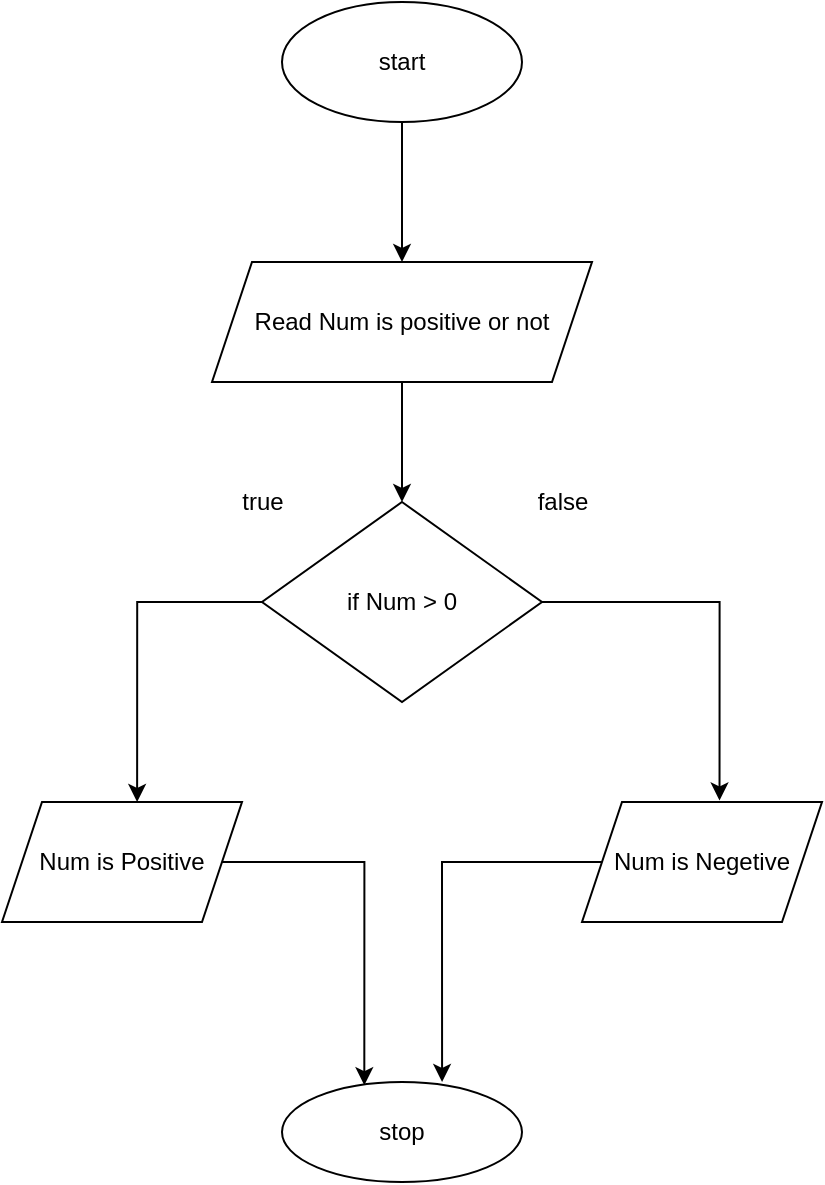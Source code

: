 <mxfile version="16.1.2" type="device"><diagram id="TQkKWQq0xVOM9KyEgFCQ" name="Page-1"><mxGraphModel dx="510" dy="641" grid="1" gridSize="10" guides="1" tooltips="1" connect="1" arrows="1" fold="1" page="1" pageScale="1" pageWidth="850" pageHeight="1100" math="0" shadow="0"><root><mxCell id="0"/><mxCell id="1" parent="0"/><mxCell id="jBJDpqaXCQOb9ld2slz2-1" style="edgeStyle=orthogonalEdgeStyle;rounded=0;orthogonalLoop=1;jettySize=auto;html=1;entryX=0.5;entryY=0;entryDx=0;entryDy=0;" edge="1" parent="1" source="jBJDpqaXCQOb9ld2slz2-2" target="jBJDpqaXCQOb9ld2slz2-7"><mxGeometry relative="1" as="geometry"/></mxCell><mxCell id="jBJDpqaXCQOb9ld2slz2-2" value="start" style="ellipse;whiteSpace=wrap;html=1;" vertex="1" parent="1"><mxGeometry x="780" y="100" width="120" height="60" as="geometry"/></mxCell><mxCell id="jBJDpqaXCQOb9ld2slz2-3" style="edgeStyle=orthogonalEdgeStyle;rounded=0;orthogonalLoop=1;jettySize=auto;html=1;entryX=0.563;entryY=0;entryDx=0;entryDy=0;entryPerimeter=0;" edge="1" parent="1" source="jBJDpqaXCQOb9ld2slz2-5" target="jBJDpqaXCQOb9ld2slz2-11"><mxGeometry relative="1" as="geometry"/></mxCell><mxCell id="jBJDpqaXCQOb9ld2slz2-4" style="edgeStyle=orthogonalEdgeStyle;rounded=0;orthogonalLoop=1;jettySize=auto;html=1;entryX=0.573;entryY=-0.013;entryDx=0;entryDy=0;entryPerimeter=0;" edge="1" parent="1" source="jBJDpqaXCQOb9ld2slz2-5" target="jBJDpqaXCQOb9ld2slz2-9"><mxGeometry relative="1" as="geometry"/></mxCell><mxCell id="jBJDpqaXCQOb9ld2slz2-5" value="if Num &amp;gt; 0" style="rhombus;whiteSpace=wrap;html=1;" vertex="1" parent="1"><mxGeometry x="770" y="350" width="140" height="100" as="geometry"/></mxCell><mxCell id="jBJDpqaXCQOb9ld2slz2-6" style="edgeStyle=orthogonalEdgeStyle;rounded=0;orthogonalLoop=1;jettySize=auto;html=1;exitX=0.5;exitY=1;exitDx=0;exitDy=0;entryX=0.5;entryY=0;entryDx=0;entryDy=0;" edge="1" parent="1" source="jBJDpqaXCQOb9ld2slz2-7" target="jBJDpqaXCQOb9ld2slz2-5"><mxGeometry relative="1" as="geometry"/></mxCell><mxCell id="jBJDpqaXCQOb9ld2slz2-7" value="Read Num is positive or not" style="shape=parallelogram;perimeter=parallelogramPerimeter;whiteSpace=wrap;html=1;fixedSize=1;" vertex="1" parent="1"><mxGeometry x="745" y="230" width="190" height="60" as="geometry"/></mxCell><mxCell id="jBJDpqaXCQOb9ld2slz2-8" style="edgeStyle=orthogonalEdgeStyle;rounded=0;orthogonalLoop=1;jettySize=auto;html=1;entryX=0.667;entryY=0;entryDx=0;entryDy=0;entryPerimeter=0;" edge="1" parent="1" source="jBJDpqaXCQOb9ld2slz2-9" target="jBJDpqaXCQOb9ld2slz2-12"><mxGeometry relative="1" as="geometry"/></mxCell><mxCell id="jBJDpqaXCQOb9ld2slz2-9" value="Num is Negetive" style="shape=parallelogram;perimeter=parallelogramPerimeter;whiteSpace=wrap;html=1;fixedSize=1;" vertex="1" parent="1"><mxGeometry x="930" y="500" width="120" height="60" as="geometry"/></mxCell><mxCell id="jBJDpqaXCQOb9ld2slz2-10" style="edgeStyle=orthogonalEdgeStyle;rounded=0;orthogonalLoop=1;jettySize=auto;html=1;entryX=0.343;entryY=0.032;entryDx=0;entryDy=0;entryPerimeter=0;" edge="1" parent="1" source="jBJDpqaXCQOb9ld2slz2-11" target="jBJDpqaXCQOb9ld2slz2-12"><mxGeometry relative="1" as="geometry"/></mxCell><mxCell id="jBJDpqaXCQOb9ld2slz2-11" value="Num is Positive" style="shape=parallelogram;perimeter=parallelogramPerimeter;whiteSpace=wrap;html=1;fixedSize=1;" vertex="1" parent="1"><mxGeometry x="640" y="500" width="120" height="60" as="geometry"/></mxCell><mxCell id="jBJDpqaXCQOb9ld2slz2-12" value="stop" style="ellipse;whiteSpace=wrap;html=1;" vertex="1" parent="1"><mxGeometry x="780" y="640" width="120" height="50" as="geometry"/></mxCell><mxCell id="jBJDpqaXCQOb9ld2slz2-13" value="true" style="text;html=1;align=center;verticalAlign=middle;resizable=0;points=[];autosize=1;strokeColor=none;fillColor=none;" vertex="1" parent="1"><mxGeometry x="750" y="340" width="40" height="20" as="geometry"/></mxCell><mxCell id="jBJDpqaXCQOb9ld2slz2-14" value="false" style="text;html=1;align=center;verticalAlign=middle;resizable=0;points=[];autosize=1;strokeColor=none;fillColor=none;" vertex="1" parent="1"><mxGeometry x="900" y="340" width="40" height="20" as="geometry"/></mxCell></root></mxGraphModel></diagram></mxfile>
